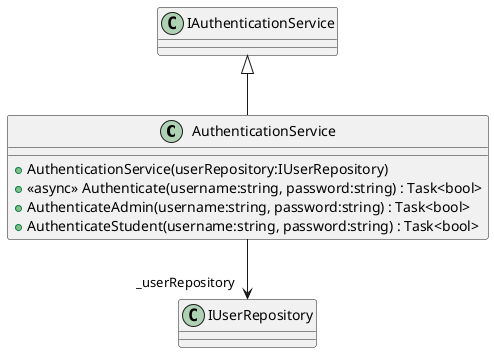 @startuml
class AuthenticationService {
    + AuthenticationService(userRepository:IUserRepository)
    + <<async>> Authenticate(username:string, password:string) : Task<bool>
    + AuthenticateAdmin(username:string, password:string) : Task<bool>
    + AuthenticateStudent(username:string, password:string) : Task<bool>
}
IAuthenticationService <|-- AuthenticationService
AuthenticationService --> "_userRepository" IUserRepository
@enduml
